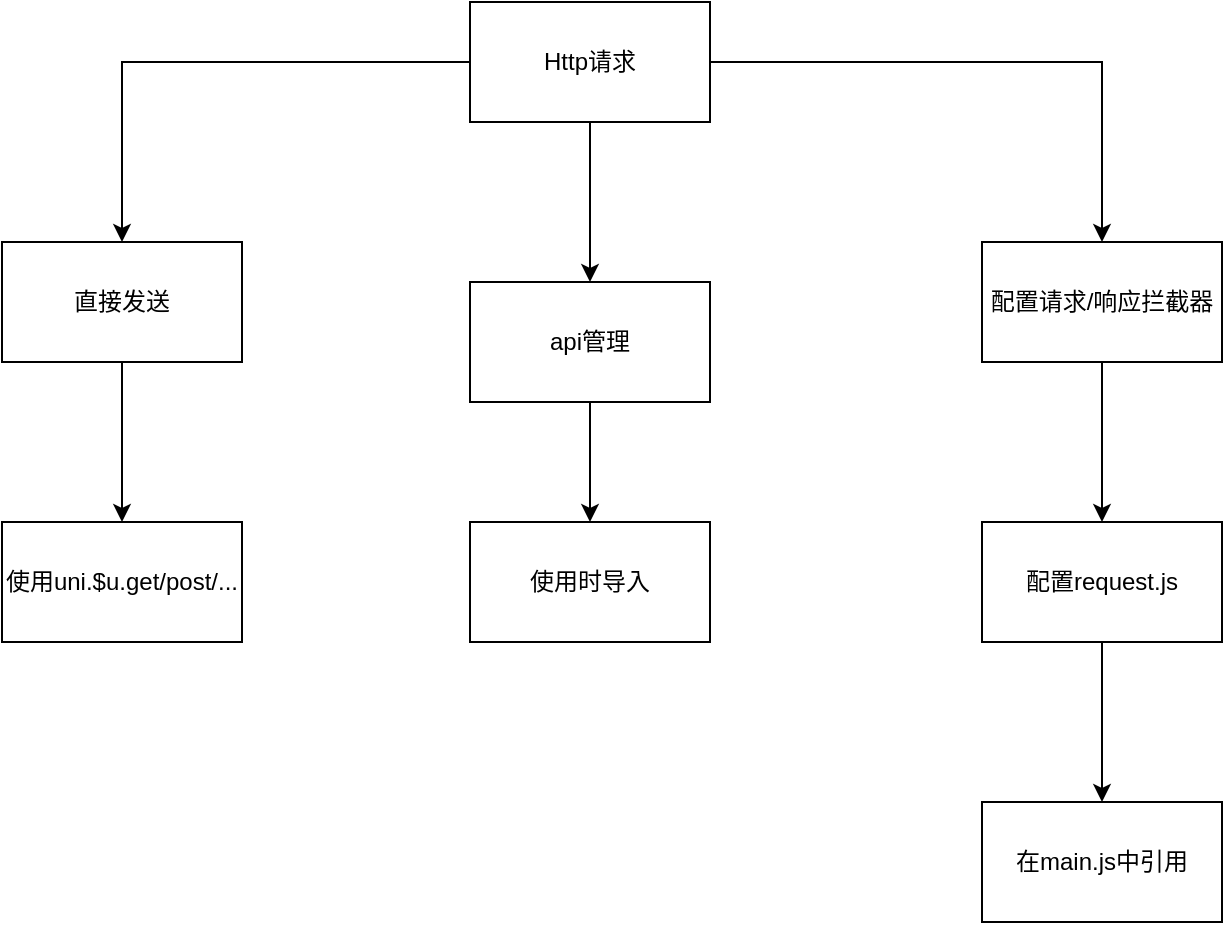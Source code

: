 <mxfile version="27.2.0">
  <diagram name="第 1 页" id="y_7-ha-_LCKQCejl0iwg">
    <mxGraphModel dx="1034" dy="570" grid="1" gridSize="10" guides="1" tooltips="1" connect="1" arrows="1" fold="1" page="1" pageScale="1" pageWidth="827" pageHeight="1169" math="0" shadow="0">
      <root>
        <mxCell id="0" />
        <mxCell id="1" parent="0" />
        <mxCell id="K2M72unCXDO5dR7YVKzn-3" value="" style="edgeStyle=orthogonalEdgeStyle;rounded=0;orthogonalLoop=1;jettySize=auto;html=1;" parent="1" source="K2M72unCXDO5dR7YVKzn-1" target="K2M72unCXDO5dR7YVKzn-2" edge="1">
          <mxGeometry relative="1" as="geometry" />
        </mxCell>
        <mxCell id="K2M72unCXDO5dR7YVKzn-7" value="" style="edgeStyle=orthogonalEdgeStyle;rounded=0;orthogonalLoop=1;jettySize=auto;html=1;" parent="1" source="K2M72unCXDO5dR7YVKzn-1" target="K2M72unCXDO5dR7YVKzn-6" edge="1">
          <mxGeometry relative="1" as="geometry" />
        </mxCell>
        <mxCell id="K2M72unCXDO5dR7YVKzn-13" value="" style="edgeStyle=orthogonalEdgeStyle;rounded=0;orthogonalLoop=1;jettySize=auto;html=1;" parent="1" source="K2M72unCXDO5dR7YVKzn-1" target="K2M72unCXDO5dR7YVKzn-12" edge="1">
          <mxGeometry relative="1" as="geometry" />
        </mxCell>
        <mxCell id="K2M72unCXDO5dR7YVKzn-1" value="Http请求" style="rounded=0;whiteSpace=wrap;html=1;" parent="1" vertex="1">
          <mxGeometry x="354" y="30" width="120" height="60" as="geometry" />
        </mxCell>
        <mxCell id="K2M72unCXDO5dR7YVKzn-5" value="" style="edgeStyle=orthogonalEdgeStyle;rounded=0;orthogonalLoop=1;jettySize=auto;html=1;" parent="1" source="K2M72unCXDO5dR7YVKzn-2" target="K2M72unCXDO5dR7YVKzn-4" edge="1">
          <mxGeometry relative="1" as="geometry" />
        </mxCell>
        <mxCell id="K2M72unCXDO5dR7YVKzn-2" value="直接发送" style="whiteSpace=wrap;html=1;rounded=0;" parent="1" vertex="1">
          <mxGeometry x="120" y="150" width="120" height="60" as="geometry" />
        </mxCell>
        <mxCell id="K2M72unCXDO5dR7YVKzn-4" value="使用uni.$u.get/post/..." style="whiteSpace=wrap;html=1;rounded=0;" parent="1" vertex="1">
          <mxGeometry x="120" y="290" width="120" height="60" as="geometry" />
        </mxCell>
        <mxCell id="K2M72unCXDO5dR7YVKzn-9" value="" style="edgeStyle=orthogonalEdgeStyle;rounded=0;orthogonalLoop=1;jettySize=auto;html=1;" parent="1" source="K2M72unCXDO5dR7YVKzn-6" target="K2M72unCXDO5dR7YVKzn-8" edge="1">
          <mxGeometry relative="1" as="geometry" />
        </mxCell>
        <mxCell id="K2M72unCXDO5dR7YVKzn-6" value="配置请求/响应拦截器" style="whiteSpace=wrap;html=1;rounded=0;" parent="1" vertex="1">
          <mxGeometry x="610" y="150" width="120" height="60" as="geometry" />
        </mxCell>
        <mxCell id="K2M72unCXDO5dR7YVKzn-11" value="" style="edgeStyle=orthogonalEdgeStyle;rounded=0;orthogonalLoop=1;jettySize=auto;html=1;" parent="1" source="K2M72unCXDO5dR7YVKzn-8" target="K2M72unCXDO5dR7YVKzn-10" edge="1">
          <mxGeometry relative="1" as="geometry" />
        </mxCell>
        <mxCell id="K2M72unCXDO5dR7YVKzn-8" value="配置request.js" style="whiteSpace=wrap;html=1;rounded=0;" parent="1" vertex="1">
          <mxGeometry x="610" y="290" width="120" height="60" as="geometry" />
        </mxCell>
        <mxCell id="K2M72unCXDO5dR7YVKzn-10" value="在main.js中引用" style="whiteSpace=wrap;html=1;rounded=0;" parent="1" vertex="1">
          <mxGeometry x="610" y="430" width="120" height="60" as="geometry" />
        </mxCell>
        <mxCell id="K2M72unCXDO5dR7YVKzn-15" value="" style="edgeStyle=orthogonalEdgeStyle;rounded=0;orthogonalLoop=1;jettySize=auto;html=1;" parent="1" source="K2M72unCXDO5dR7YVKzn-12" target="K2M72unCXDO5dR7YVKzn-14" edge="1">
          <mxGeometry relative="1" as="geometry" />
        </mxCell>
        <mxCell id="K2M72unCXDO5dR7YVKzn-12" value="api管理" style="whiteSpace=wrap;html=1;rounded=0;" parent="1" vertex="1">
          <mxGeometry x="354" y="170" width="120" height="60" as="geometry" />
        </mxCell>
        <mxCell id="K2M72unCXDO5dR7YVKzn-14" value="使用时导入" style="whiteSpace=wrap;html=1;rounded=0;" parent="1" vertex="1">
          <mxGeometry x="354" y="290" width="120" height="60" as="geometry" />
        </mxCell>
      </root>
    </mxGraphModel>
  </diagram>
</mxfile>
